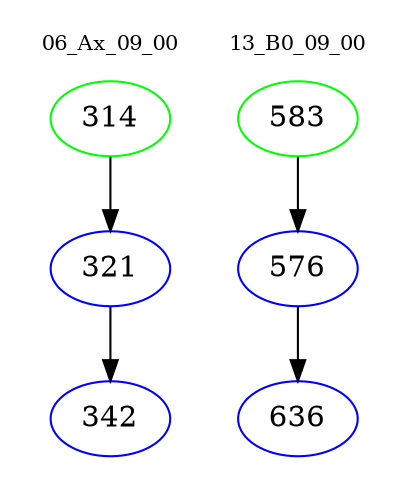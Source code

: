 digraph{
subgraph cluster_0 {
color = white
label = "06_Ax_09_00";
fontsize=10;
T0_314 [label="314", color="green"]
T0_314 -> T0_321 [color="black"]
T0_321 [label="321", color="blue"]
T0_321 -> T0_342 [color="black"]
T0_342 [label="342", color="blue"]
}
subgraph cluster_1 {
color = white
label = "13_B0_09_00";
fontsize=10;
T1_583 [label="583", color="green"]
T1_583 -> T1_576 [color="black"]
T1_576 [label="576", color="blue"]
T1_576 -> T1_636 [color="black"]
T1_636 [label="636", color="blue"]
}
}
